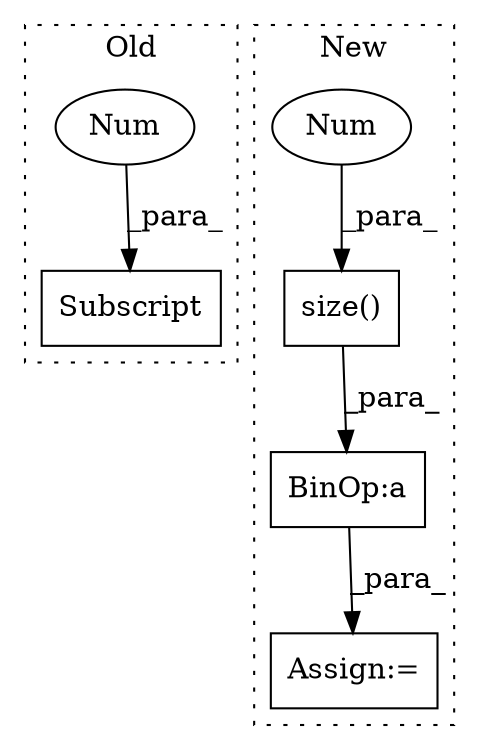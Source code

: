 digraph G {
subgraph cluster0 {
1 [label="Subscript" a="63" s="1955,0" l="10,0" shape="box"];
4 [label="Num" a="76" s="1963" l="1" shape="ellipse"];
label = "Old";
style="dotted";
}
subgraph cluster1 {
2 [label="size()" a="75" s="1981,1989" l="7,1" shape="box"];
3 [label="Num" a="76" s="1988" l="1" shape="ellipse"];
5 [label="Assign:=" a="68" s="1966" l="3" shape="box"];
6 [label="BinOp:a" a="82" s="1978" l="3" shape="box"];
label = "New";
style="dotted";
}
2 -> 6 [label="_para_"];
3 -> 2 [label="_para_"];
4 -> 1 [label="_para_"];
6 -> 5 [label="_para_"];
}